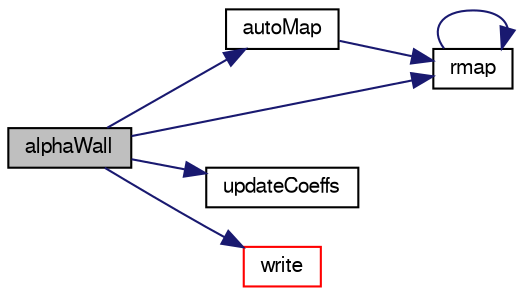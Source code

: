 digraph "alphaWall"
{
  bgcolor="transparent";
  edge [fontname="FreeSans",fontsize="10",labelfontname="FreeSans",labelfontsize="10"];
  node [fontname="FreeSans",fontsize="10",shape=record];
  rankdir="LR";
  Node35 [label="alphaWall",height=0.2,width=0.4,color="black", fillcolor="grey75", style="filled", fontcolor="black"];
  Node35 -> Node36 [color="midnightblue",fontsize="10",style="solid",fontname="FreeSans"];
  Node36 [label="autoMap",height=0.2,width=0.4,color="black",URL="$a30810.html#a0ab0c43ce90d756c88dd81e3d0a9eef5",tooltip="Map (and resize as needed) from self given a mapping object. "];
  Node36 -> Node37 [color="midnightblue",fontsize="10",style="solid",fontname="FreeSans"];
  Node37 [label="rmap",height=0.2,width=0.4,color="black",URL="$a30810.html#a713277715ccc0a5ef466b0516d44731f",tooltip="Reverse map the given fvPatchField onto this fvPatchField. "];
  Node37 -> Node37 [color="midnightblue",fontsize="10",style="solid",fontname="FreeSans"];
  Node35 -> Node37 [color="midnightblue",fontsize="10",style="solid",fontname="FreeSans"];
  Node35 -> Node38 [color="midnightblue",fontsize="10",style="solid",fontname="FreeSans"];
  Node38 [label="updateCoeffs",height=0.2,width=0.4,color="black",URL="$a30810.html#a7e24eafac629d3733181cd942d4c902f",tooltip="Update the coefficients associated with the patch field. "];
  Node35 -> Node39 [color="midnightblue",fontsize="10",style="solid",fontname="FreeSans"];
  Node39 [label="write",height=0.2,width=0.4,color="red",URL="$a30810.html#a293fdfec8bdfbd5c3913ab4c9f3454ff",tooltip="Write. "];
}
